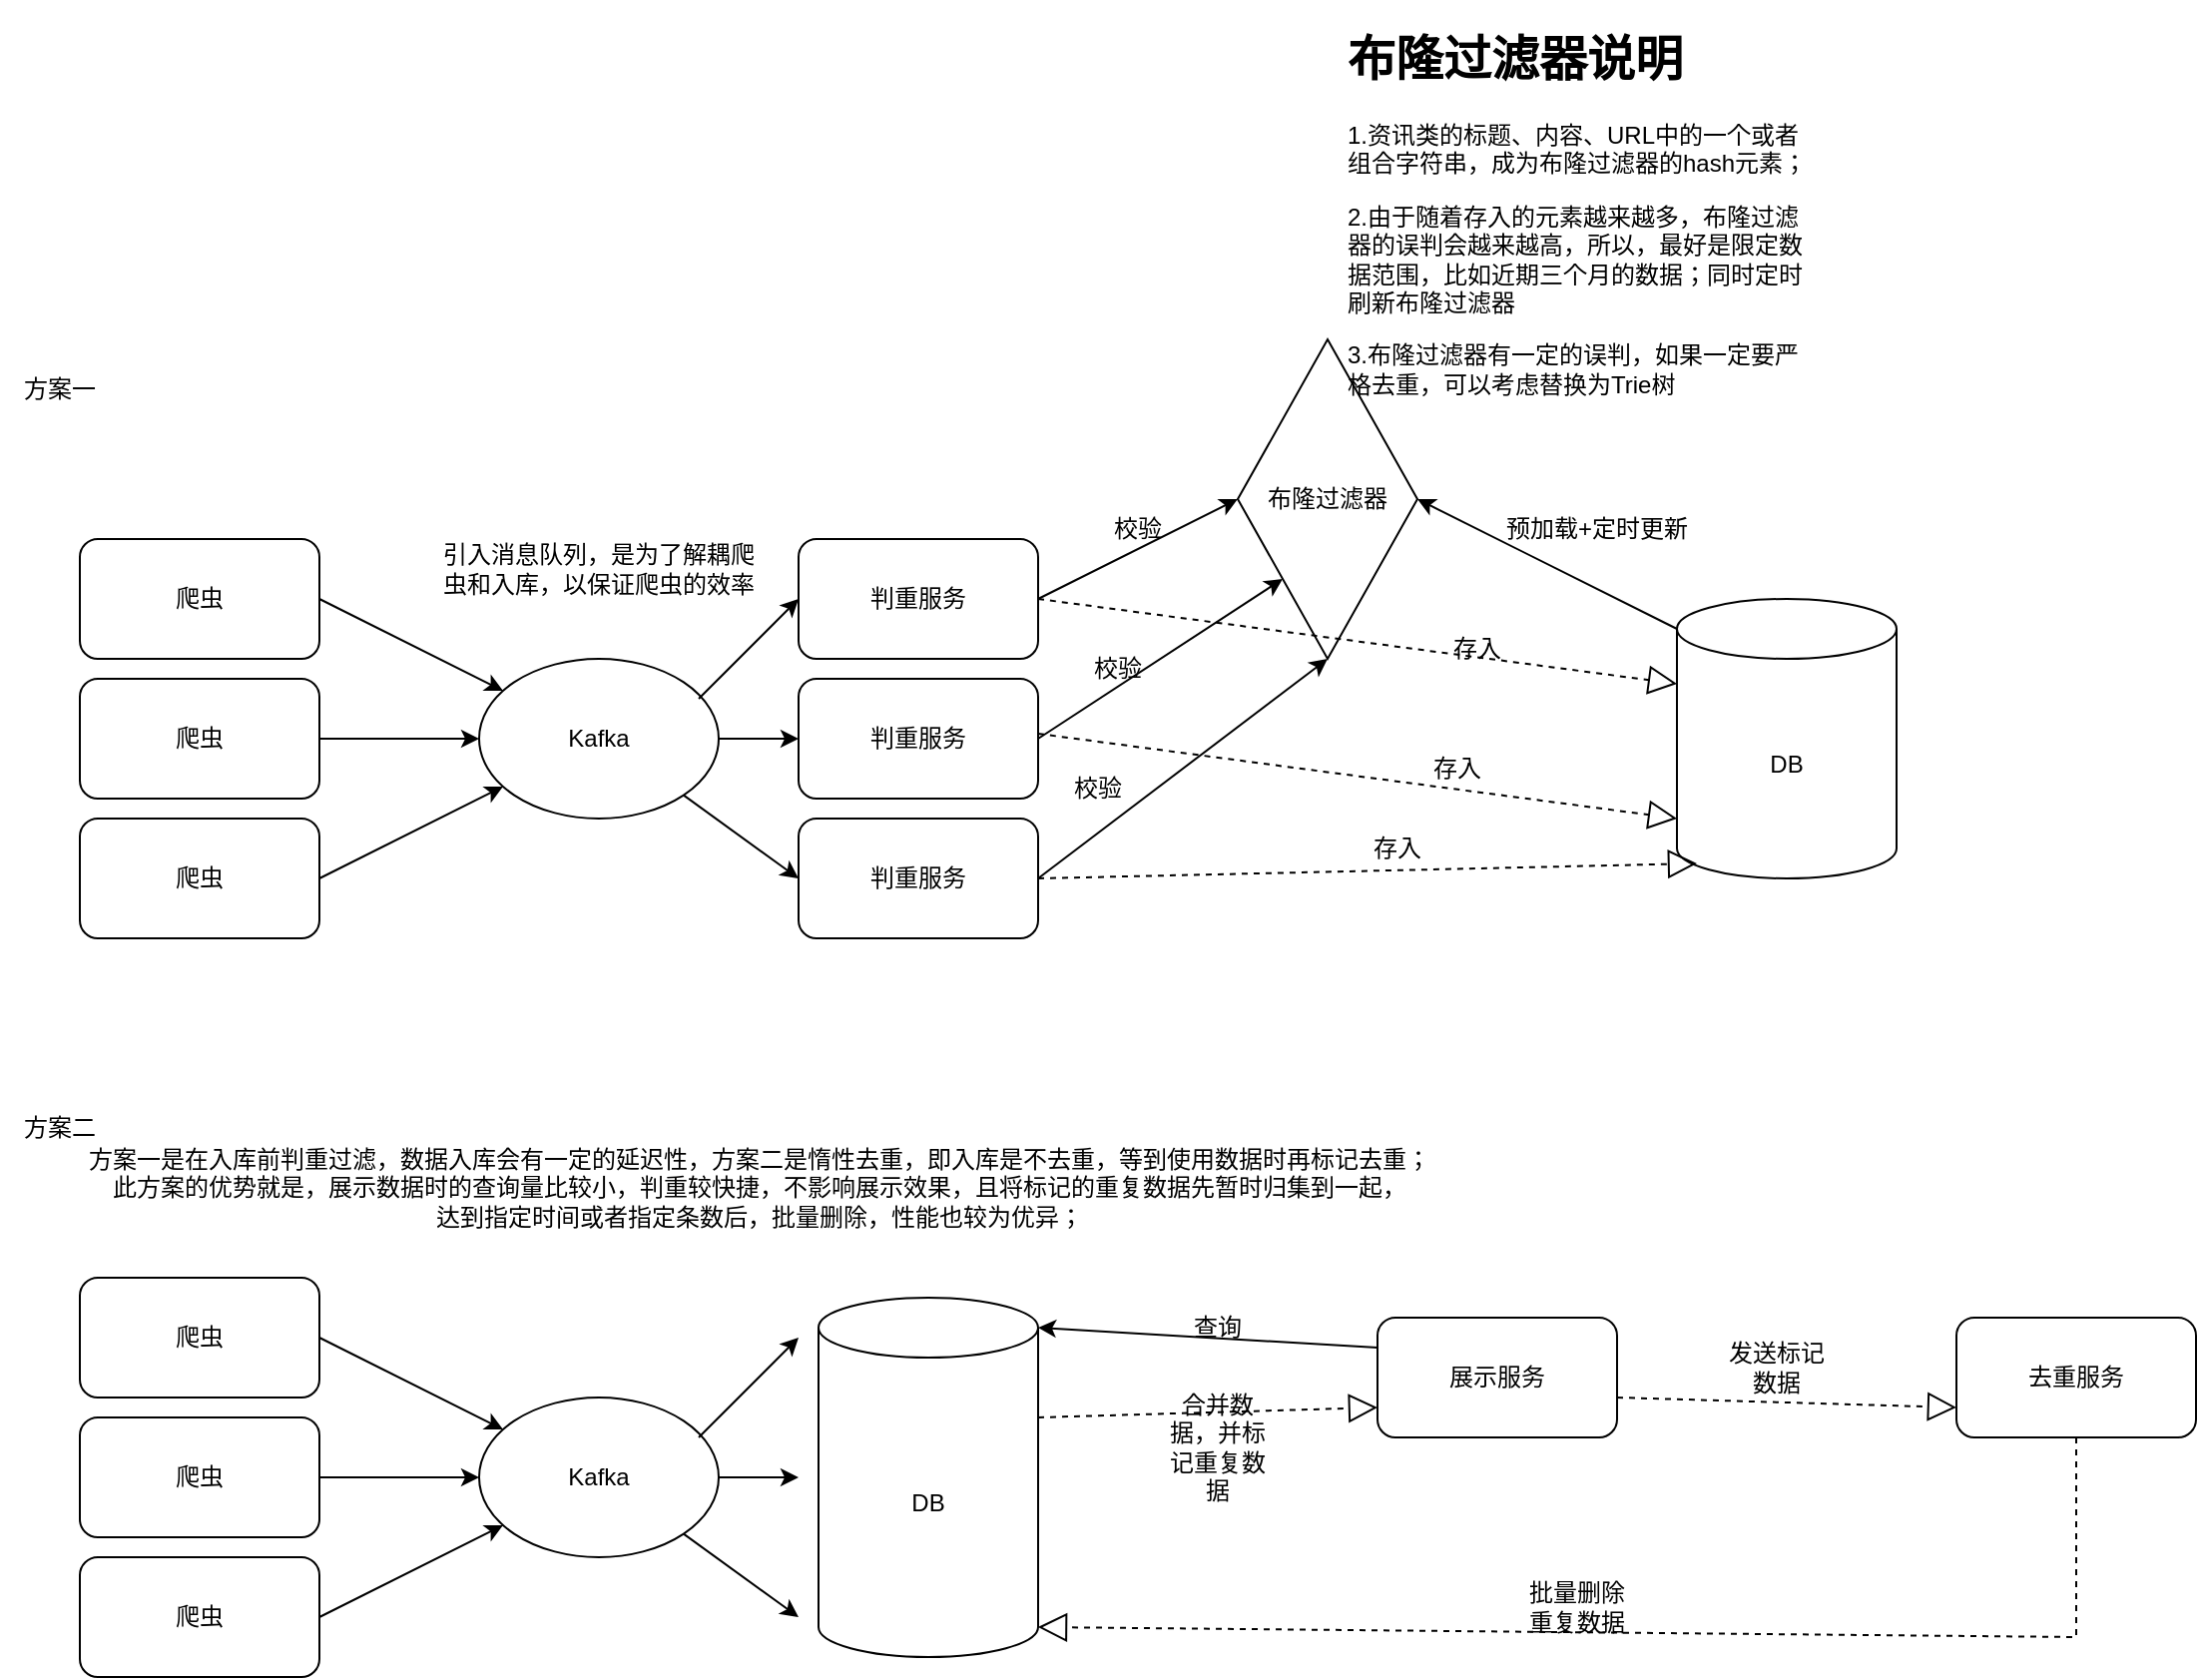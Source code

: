 <mxfile version="20.2.2" type="github">
  <diagram id="o84vDKeWbDdWtej7Kmq2" name="第 1 页">
    <mxGraphModel dx="1018" dy="1860" grid="1" gridSize="10" guides="1" tooltips="1" connect="1" arrows="1" fold="1" page="1" pageScale="1" pageWidth="827" pageHeight="1169" math="0" shadow="0">
      <root>
        <mxCell id="0" />
        <mxCell id="1" parent="0" />
        <mxCell id="pTEdE5hp_QtpM1YAeyOy-1" value="方案一" style="text;html=1;strokeColor=none;fillColor=none;align=center;verticalAlign=middle;whiteSpace=wrap;rounded=0;" vertex="1" parent="1">
          <mxGeometry x="80" y="40" width="60" height="30" as="geometry" />
        </mxCell>
        <mxCell id="pTEdE5hp_QtpM1YAeyOy-3" value="爬虫" style="rounded=1;whiteSpace=wrap;html=1;" vertex="1" parent="1">
          <mxGeometry x="120" y="130" width="120" height="60" as="geometry" />
        </mxCell>
        <mxCell id="pTEdE5hp_QtpM1YAeyOy-4" value="爬虫" style="rounded=1;whiteSpace=wrap;html=1;" vertex="1" parent="1">
          <mxGeometry x="120" y="200" width="120" height="60" as="geometry" />
        </mxCell>
        <mxCell id="pTEdE5hp_QtpM1YAeyOy-5" value="爬虫" style="rounded=1;whiteSpace=wrap;html=1;" vertex="1" parent="1">
          <mxGeometry x="120" y="270" width="120" height="60" as="geometry" />
        </mxCell>
        <mxCell id="pTEdE5hp_QtpM1YAeyOy-6" value="Kafka" style="ellipse;whiteSpace=wrap;html=1;" vertex="1" parent="1">
          <mxGeometry x="320" y="190" width="120" height="80" as="geometry" />
        </mxCell>
        <mxCell id="pTEdE5hp_QtpM1YAeyOy-7" value="" style="endArrow=classic;html=1;rounded=0;exitX=1;exitY=0.5;exitDx=0;exitDy=0;" edge="1" parent="1" source="pTEdE5hp_QtpM1YAeyOy-3" target="pTEdE5hp_QtpM1YAeyOy-6">
          <mxGeometry width="50" height="50" relative="1" as="geometry">
            <mxPoint x="260" y="180" as="sourcePoint" />
            <mxPoint x="310" y="130" as="targetPoint" />
          </mxGeometry>
        </mxCell>
        <mxCell id="pTEdE5hp_QtpM1YAeyOy-8" value="" style="endArrow=classic;html=1;rounded=0;exitX=1;exitY=0.5;exitDx=0;exitDy=0;entryX=0;entryY=0.5;entryDx=0;entryDy=0;" edge="1" parent="1" source="pTEdE5hp_QtpM1YAeyOy-4" target="pTEdE5hp_QtpM1YAeyOy-6">
          <mxGeometry width="50" height="50" relative="1" as="geometry">
            <mxPoint x="250" y="270" as="sourcePoint" />
            <mxPoint x="300" y="220" as="targetPoint" />
          </mxGeometry>
        </mxCell>
        <mxCell id="pTEdE5hp_QtpM1YAeyOy-9" value="" style="endArrow=classic;html=1;rounded=0;exitX=1;exitY=0.5;exitDx=0;exitDy=0;" edge="1" parent="1" source="pTEdE5hp_QtpM1YAeyOy-5" target="pTEdE5hp_QtpM1YAeyOy-6">
          <mxGeometry width="50" height="50" relative="1" as="geometry">
            <mxPoint x="270" y="350" as="sourcePoint" />
            <mxPoint x="320" y="300" as="targetPoint" />
          </mxGeometry>
        </mxCell>
        <mxCell id="pTEdE5hp_QtpM1YAeyOy-10" value="判重服务" style="rounded=1;whiteSpace=wrap;html=1;" vertex="1" parent="1">
          <mxGeometry x="480" y="130" width="120" height="60" as="geometry" />
        </mxCell>
        <mxCell id="pTEdE5hp_QtpM1YAeyOy-11" value="判重服务" style="rounded=1;whiteSpace=wrap;html=1;" vertex="1" parent="1">
          <mxGeometry x="480" y="200" width="120" height="60" as="geometry" />
        </mxCell>
        <mxCell id="pTEdE5hp_QtpM1YAeyOy-12" value="判重服务" style="rounded=1;whiteSpace=wrap;html=1;" vertex="1" parent="1">
          <mxGeometry x="480" y="270" width="120" height="60" as="geometry" />
        </mxCell>
        <mxCell id="pTEdE5hp_QtpM1YAeyOy-13" value="" style="endArrow=classic;html=1;rounded=0;" edge="1" parent="1">
          <mxGeometry width="50" height="50" relative="1" as="geometry">
            <mxPoint x="430" y="210" as="sourcePoint" />
            <mxPoint x="480" y="160" as="targetPoint" />
          </mxGeometry>
        </mxCell>
        <mxCell id="pTEdE5hp_QtpM1YAeyOy-15" value="" style="endArrow=classic;html=1;rounded=0;exitX=1;exitY=0.5;exitDx=0;exitDy=0;" edge="1" parent="1" source="pTEdE5hp_QtpM1YAeyOy-6">
          <mxGeometry width="50" height="50" relative="1" as="geometry">
            <mxPoint x="450" y="270" as="sourcePoint" />
            <mxPoint x="480" y="230" as="targetPoint" />
          </mxGeometry>
        </mxCell>
        <mxCell id="pTEdE5hp_QtpM1YAeyOy-16" value="" style="endArrow=classic;html=1;rounded=0;exitX=1;exitY=1;exitDx=0;exitDy=0;entryX=0;entryY=0.5;entryDx=0;entryDy=0;" edge="1" parent="1" source="pTEdE5hp_QtpM1YAeyOy-6" target="pTEdE5hp_QtpM1YAeyOy-12">
          <mxGeometry width="50" height="50" relative="1" as="geometry">
            <mxPoint x="440" y="340" as="sourcePoint" />
            <mxPoint x="490" y="290" as="targetPoint" />
          </mxGeometry>
        </mxCell>
        <mxCell id="pTEdE5hp_QtpM1YAeyOy-17" value="方案二" style="text;html=1;strokeColor=none;fillColor=none;align=center;verticalAlign=middle;whiteSpace=wrap;rounded=0;" vertex="1" parent="1">
          <mxGeometry x="80" y="410" width="60" height="30" as="geometry" />
        </mxCell>
        <mxCell id="pTEdE5hp_QtpM1YAeyOy-18" value="爬虫" style="rounded=1;whiteSpace=wrap;html=1;" vertex="1" parent="1">
          <mxGeometry x="120" y="500" width="120" height="60" as="geometry" />
        </mxCell>
        <mxCell id="pTEdE5hp_QtpM1YAeyOy-19" value="爬虫" style="rounded=1;whiteSpace=wrap;html=1;" vertex="1" parent="1">
          <mxGeometry x="120" y="570" width="120" height="60" as="geometry" />
        </mxCell>
        <mxCell id="pTEdE5hp_QtpM1YAeyOy-20" value="爬虫" style="rounded=1;whiteSpace=wrap;html=1;" vertex="1" parent="1">
          <mxGeometry x="120" y="640" width="120" height="60" as="geometry" />
        </mxCell>
        <mxCell id="pTEdE5hp_QtpM1YAeyOy-21" value="Kafka" style="ellipse;whiteSpace=wrap;html=1;" vertex="1" parent="1">
          <mxGeometry x="320" y="560" width="120" height="80" as="geometry" />
        </mxCell>
        <mxCell id="pTEdE5hp_QtpM1YAeyOy-22" value="" style="endArrow=classic;html=1;rounded=0;exitX=1;exitY=0.5;exitDx=0;exitDy=0;" edge="1" source="pTEdE5hp_QtpM1YAeyOy-18" target="pTEdE5hp_QtpM1YAeyOy-21" parent="1">
          <mxGeometry width="50" height="50" relative="1" as="geometry">
            <mxPoint x="260" y="550" as="sourcePoint" />
            <mxPoint x="310" y="500" as="targetPoint" />
          </mxGeometry>
        </mxCell>
        <mxCell id="pTEdE5hp_QtpM1YAeyOy-23" value="" style="endArrow=classic;html=1;rounded=0;exitX=1;exitY=0.5;exitDx=0;exitDy=0;entryX=0;entryY=0.5;entryDx=0;entryDy=0;" edge="1" source="pTEdE5hp_QtpM1YAeyOy-19" target="pTEdE5hp_QtpM1YAeyOy-21" parent="1">
          <mxGeometry width="50" height="50" relative="1" as="geometry">
            <mxPoint x="250" y="640" as="sourcePoint" />
            <mxPoint x="300" y="590" as="targetPoint" />
          </mxGeometry>
        </mxCell>
        <mxCell id="pTEdE5hp_QtpM1YAeyOy-24" value="" style="endArrow=classic;html=1;rounded=0;exitX=1;exitY=0.5;exitDx=0;exitDy=0;" edge="1" source="pTEdE5hp_QtpM1YAeyOy-20" target="pTEdE5hp_QtpM1YAeyOy-21" parent="1">
          <mxGeometry width="50" height="50" relative="1" as="geometry">
            <mxPoint x="270" y="720" as="sourcePoint" />
            <mxPoint x="320" y="670" as="targetPoint" />
          </mxGeometry>
        </mxCell>
        <mxCell id="pTEdE5hp_QtpM1YAeyOy-28" value="" style="endArrow=classic;html=1;rounded=0;" edge="1" parent="1">
          <mxGeometry width="50" height="50" relative="1" as="geometry">
            <mxPoint x="430" y="580" as="sourcePoint" />
            <mxPoint x="480" y="530" as="targetPoint" />
          </mxGeometry>
        </mxCell>
        <mxCell id="pTEdE5hp_QtpM1YAeyOy-29" value="" style="endArrow=classic;html=1;rounded=0;exitX=1;exitY=0.5;exitDx=0;exitDy=0;" edge="1" source="pTEdE5hp_QtpM1YAeyOy-21" parent="1">
          <mxGeometry width="50" height="50" relative="1" as="geometry">
            <mxPoint x="450" y="640" as="sourcePoint" />
            <mxPoint x="480" y="600" as="targetPoint" />
          </mxGeometry>
        </mxCell>
        <mxCell id="pTEdE5hp_QtpM1YAeyOy-30" value="" style="endArrow=classic;html=1;rounded=0;exitX=1;exitY=1;exitDx=0;exitDy=0;entryX=0;entryY=0.5;entryDx=0;entryDy=0;" edge="1" source="pTEdE5hp_QtpM1YAeyOy-21" parent="1">
          <mxGeometry width="50" height="50" relative="1" as="geometry">
            <mxPoint x="440" y="710" as="sourcePoint" />
            <mxPoint x="480" y="670" as="targetPoint" />
          </mxGeometry>
        </mxCell>
        <mxCell id="pTEdE5hp_QtpM1YAeyOy-31" value="布隆过滤器" style="rhombus;whiteSpace=wrap;html=1;" vertex="1" parent="1">
          <mxGeometry x="700" y="30" width="90" height="160" as="geometry" />
        </mxCell>
        <mxCell id="pTEdE5hp_QtpM1YAeyOy-32" value="DB" style="shape=cylinder3;whiteSpace=wrap;html=1;boundedLbl=1;backgroundOutline=1;size=15;" vertex="1" parent="1">
          <mxGeometry x="920" y="160" width="110" height="140" as="geometry" />
        </mxCell>
        <mxCell id="pTEdE5hp_QtpM1YAeyOy-33" value="" style="endArrow=classic;html=1;rounded=0;exitX=0;exitY=0;exitDx=0;exitDy=15;exitPerimeter=0;entryX=1;entryY=0.5;entryDx=0;entryDy=0;" edge="1" parent="1" source="pTEdE5hp_QtpM1YAeyOy-32" target="pTEdE5hp_QtpM1YAeyOy-31">
          <mxGeometry width="50" height="50" relative="1" as="geometry">
            <mxPoint x="780" y="200" as="sourcePoint" />
            <mxPoint x="830" y="150" as="targetPoint" />
          </mxGeometry>
        </mxCell>
        <mxCell id="pTEdE5hp_QtpM1YAeyOy-34" value="预加载+定时更新" style="text;html=1;strokeColor=none;fillColor=none;align=center;verticalAlign=middle;whiteSpace=wrap;rounded=0;" vertex="1" parent="1">
          <mxGeometry x="830" y="110" width="100" height="30" as="geometry" />
        </mxCell>
        <mxCell id="pTEdE5hp_QtpM1YAeyOy-35" value="" style="endArrow=classic;html=1;rounded=0;exitX=1;exitY=0.5;exitDx=0;exitDy=0;entryX=0;entryY=0.5;entryDx=0;entryDy=0;" edge="1" parent="1" source="pTEdE5hp_QtpM1YAeyOy-10" target="pTEdE5hp_QtpM1YAeyOy-31">
          <mxGeometry width="50" height="50" relative="1" as="geometry">
            <mxPoint x="620" y="160" as="sourcePoint" />
            <mxPoint x="670" y="110" as="targetPoint" />
          </mxGeometry>
        </mxCell>
        <mxCell id="pTEdE5hp_QtpM1YAeyOy-36" value="" style="endArrow=classic;html=1;rounded=0;exitX=1;exitY=0.5;exitDx=0;exitDy=0;entryX=0;entryY=1;entryDx=0;entryDy=0;" edge="1" parent="1" source="pTEdE5hp_QtpM1YAeyOy-11" target="pTEdE5hp_QtpM1YAeyOy-31">
          <mxGeometry width="50" height="50" relative="1" as="geometry">
            <mxPoint x="630" y="270" as="sourcePoint" />
            <mxPoint x="680" y="220" as="targetPoint" />
          </mxGeometry>
        </mxCell>
        <mxCell id="pTEdE5hp_QtpM1YAeyOy-37" value="" style="endArrow=classic;html=1;rounded=0;exitX=1;exitY=0.5;exitDx=0;exitDy=0;entryX=0.5;entryY=1;entryDx=0;entryDy=0;" edge="1" parent="1" source="pTEdE5hp_QtpM1YAeyOy-12" target="pTEdE5hp_QtpM1YAeyOy-31">
          <mxGeometry width="50" height="50" relative="1" as="geometry">
            <mxPoint x="650" y="320" as="sourcePoint" />
            <mxPoint x="700" y="270" as="targetPoint" />
          </mxGeometry>
        </mxCell>
        <mxCell id="pTEdE5hp_QtpM1YAeyOy-38" value="" style="endArrow=block;dashed=1;endFill=0;endSize=12;html=1;rounded=0;entryX=0;entryY=0;entryDx=0;entryDy=42.5;entryPerimeter=0;" edge="1" parent="1" target="pTEdE5hp_QtpM1YAeyOy-32">
          <mxGeometry width="160" relative="1" as="geometry">
            <mxPoint x="600" y="160" as="sourcePoint" />
            <mxPoint x="770" y="200" as="targetPoint" />
          </mxGeometry>
        </mxCell>
        <mxCell id="pTEdE5hp_QtpM1YAeyOy-39" value="" style="endArrow=block;dashed=1;endFill=0;endSize=12;html=1;rounded=0;entryX=0;entryY=0;entryDx=0;entryDy=42.5;entryPerimeter=0;" edge="1" parent="1">
          <mxGeometry width="160" relative="1" as="geometry">
            <mxPoint x="600" y="227.5" as="sourcePoint" />
            <mxPoint x="920" y="270" as="targetPoint" />
          </mxGeometry>
        </mxCell>
        <mxCell id="pTEdE5hp_QtpM1YAeyOy-40" value="" style="endArrow=block;dashed=1;endFill=0;endSize=12;html=1;rounded=0;entryX=0;entryY=0;entryDx=0;entryDy=42.5;entryPerimeter=0;" edge="1" parent="1">
          <mxGeometry width="160" relative="1" as="geometry">
            <mxPoint x="600" y="300" as="sourcePoint" />
            <mxPoint x="930" y="292.5" as="targetPoint" />
          </mxGeometry>
        </mxCell>
        <mxCell id="pTEdE5hp_QtpM1YAeyOy-41" value="校验" style="text;html=1;strokeColor=none;fillColor=none;align=center;verticalAlign=middle;whiteSpace=wrap;rounded=0;" vertex="1" parent="1">
          <mxGeometry x="620" y="110" width="60" height="30" as="geometry" />
        </mxCell>
        <mxCell id="pTEdE5hp_QtpM1YAeyOy-42" value="校验" style="text;html=1;strokeColor=none;fillColor=none;align=center;verticalAlign=middle;whiteSpace=wrap;rounded=0;" vertex="1" parent="1">
          <mxGeometry x="600" y="240" width="60" height="30" as="geometry" />
        </mxCell>
        <mxCell id="pTEdE5hp_QtpM1YAeyOy-43" value="校验" style="text;html=1;strokeColor=none;fillColor=none;align=center;verticalAlign=middle;whiteSpace=wrap;rounded=0;" vertex="1" parent="1">
          <mxGeometry x="610" y="180" width="60" height="30" as="geometry" />
        </mxCell>
        <mxCell id="pTEdE5hp_QtpM1YAeyOy-47" value="存入" style="text;html=1;strokeColor=none;fillColor=none;align=center;verticalAlign=middle;whiteSpace=wrap;rounded=0;" vertex="1" parent="1">
          <mxGeometry x="790" y="170" width="60" height="30" as="geometry" />
        </mxCell>
        <mxCell id="pTEdE5hp_QtpM1YAeyOy-48" value="存入" style="text;html=1;strokeColor=none;fillColor=none;align=center;verticalAlign=middle;whiteSpace=wrap;rounded=0;" vertex="1" parent="1">
          <mxGeometry x="780" y="230" width="60" height="30" as="geometry" />
        </mxCell>
        <mxCell id="pTEdE5hp_QtpM1YAeyOy-49" value="存入" style="text;html=1;strokeColor=none;fillColor=none;align=center;verticalAlign=middle;whiteSpace=wrap;rounded=0;" vertex="1" parent="1">
          <mxGeometry x="750" y="270" width="60" height="30" as="geometry" />
        </mxCell>
        <mxCell id="pTEdE5hp_QtpM1YAeyOy-54" value="&lt;h1&gt;布隆过滤器说明&lt;/h1&gt;&lt;p&gt;1.资讯类的标题、内容、URL中的一个或者组合字符串，成为布隆过滤器的hash元素；&lt;/p&gt;&lt;p&gt;2.由于随着存入的元素越来越多，布隆过滤器的误判会越来越高，所以，最好是限定数据范围，比如近期三个月的数据；同时定时刷新布隆过滤器&lt;/p&gt;&lt;p&gt;3.布隆过滤器有一定的误判，如果一定要严格去重，可以考虑替换为Trie树&lt;/p&gt;" style="text;html=1;strokeColor=none;fillColor=none;spacing=5;spacingTop=-20;whiteSpace=wrap;overflow=hidden;rounded=0;" vertex="1" parent="1">
          <mxGeometry x="750" y="-130" width="240" height="210" as="geometry" />
        </mxCell>
        <mxCell id="pTEdE5hp_QtpM1YAeyOy-56" value="引入消息队列，是为了解耦爬虫和入库，以保证爬虫的效率" style="text;html=1;strokeColor=none;fillColor=none;align=center;verticalAlign=middle;whiteSpace=wrap;rounded=0;" vertex="1" parent="1">
          <mxGeometry x="297" y="130" width="166" height="30" as="geometry" />
        </mxCell>
        <mxCell id="pTEdE5hp_QtpM1YAeyOy-57" value="方案一是在入库前判重过滤，数据入库会有一定的延迟性，方案二是惰性去重，即入库是不去重，等到使用数据时再标记去重；&lt;br&gt;此方案的优势就是，展示数据时的查询量比较小，判重较快捷，不影响展示效果，且将标记的重复数据先暂时归集到一起，&lt;br&gt;达到指定时间或者指定条数后，批量删除，性能也较为优异；" style="text;html=1;align=center;verticalAlign=middle;resizable=0;points=[];autosize=1;strokeColor=none;fillColor=none;" vertex="1" parent="1">
          <mxGeometry x="110" y="425" width="700" height="60" as="geometry" />
        </mxCell>
        <mxCell id="pTEdE5hp_QtpM1YAeyOy-58" value="DB" style="shape=cylinder3;whiteSpace=wrap;html=1;boundedLbl=1;backgroundOutline=1;size=15;" vertex="1" parent="1">
          <mxGeometry x="490" y="510" width="110" height="180" as="geometry" />
        </mxCell>
        <mxCell id="pTEdE5hp_QtpM1YAeyOy-59" value="展示服务" style="rounded=1;whiteSpace=wrap;html=1;" vertex="1" parent="1">
          <mxGeometry x="770" y="520" width="120" height="60" as="geometry" />
        </mxCell>
        <mxCell id="pTEdE5hp_QtpM1YAeyOy-60" value="" style="endArrow=classic;html=1;rounded=0;exitX=0;exitY=0.25;exitDx=0;exitDy=0;entryX=1;entryY=0;entryDx=0;entryDy=15;entryPerimeter=0;" edge="1" parent="1" source="pTEdE5hp_QtpM1YAeyOy-59" target="pTEdE5hp_QtpM1YAeyOy-58">
          <mxGeometry width="50" height="50" relative="1" as="geometry">
            <mxPoint x="650" y="580" as="sourcePoint" />
            <mxPoint x="700" y="530" as="targetPoint" />
          </mxGeometry>
        </mxCell>
        <mxCell id="pTEdE5hp_QtpM1YAeyOy-61" value="" style="endArrow=block;dashed=1;endFill=0;endSize=12;html=1;rounded=0;entryX=0;entryY=0.75;entryDx=0;entryDy=0;" edge="1" parent="1" target="pTEdE5hp_QtpM1YAeyOy-59">
          <mxGeometry width="160" relative="1" as="geometry">
            <mxPoint x="600" y="570" as="sourcePoint" />
            <mxPoint x="760" y="570" as="targetPoint" />
          </mxGeometry>
        </mxCell>
        <mxCell id="pTEdE5hp_QtpM1YAeyOy-62" value="去重服务" style="rounded=1;whiteSpace=wrap;html=1;" vertex="1" parent="1">
          <mxGeometry x="1060" y="520" width="120" height="60" as="geometry" />
        </mxCell>
        <mxCell id="pTEdE5hp_QtpM1YAeyOy-63" value="查询" style="text;html=1;strokeColor=none;fillColor=none;align=center;verticalAlign=middle;whiteSpace=wrap;rounded=0;" vertex="1" parent="1">
          <mxGeometry x="660" y="510" width="60" height="30" as="geometry" />
        </mxCell>
        <mxCell id="pTEdE5hp_QtpM1YAeyOy-64" value="合并数据，并标记重复数据" style="text;html=1;strokeColor=none;fillColor=none;align=center;verticalAlign=middle;whiteSpace=wrap;rounded=0;" vertex="1" parent="1">
          <mxGeometry x="660" y="570" width="60" height="30" as="geometry" />
        </mxCell>
        <mxCell id="pTEdE5hp_QtpM1YAeyOy-66" value="" style="endArrow=block;dashed=1;endFill=0;endSize=12;html=1;rounded=0;entryX=0;entryY=0.75;entryDx=0;entryDy=0;" edge="1" parent="1" target="pTEdE5hp_QtpM1YAeyOy-62">
          <mxGeometry width="160" relative="1" as="geometry">
            <mxPoint x="890" y="560" as="sourcePoint" />
            <mxPoint x="1050" y="560" as="targetPoint" />
          </mxGeometry>
        </mxCell>
        <mxCell id="pTEdE5hp_QtpM1YAeyOy-67" value="发送标记数据" style="text;html=1;strokeColor=none;fillColor=none;align=center;verticalAlign=middle;whiteSpace=wrap;rounded=0;" vertex="1" parent="1">
          <mxGeometry x="940" y="530" width="60" height="30" as="geometry" />
        </mxCell>
        <mxCell id="pTEdE5hp_QtpM1YAeyOy-68" value="" style="endArrow=block;dashed=1;endFill=0;endSize=12;html=1;rounded=0;entryX=1;entryY=1;entryDx=0;entryDy=-15;entryPerimeter=0;" edge="1" parent="1" target="pTEdE5hp_QtpM1YAeyOy-58">
          <mxGeometry width="160" relative="1" as="geometry">
            <mxPoint x="1120" y="580" as="sourcePoint" />
            <mxPoint x="1120" y="720" as="targetPoint" />
            <Array as="points">
              <mxPoint x="1120" y="680" />
            </Array>
          </mxGeometry>
        </mxCell>
        <mxCell id="pTEdE5hp_QtpM1YAeyOy-69" value="批量删除重复数据" style="text;html=1;strokeColor=none;fillColor=none;align=center;verticalAlign=middle;whiteSpace=wrap;rounded=0;" vertex="1" parent="1">
          <mxGeometry x="840" y="650" width="60" height="30" as="geometry" />
        </mxCell>
      </root>
    </mxGraphModel>
  </diagram>
</mxfile>
